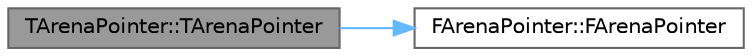 digraph "TArenaPointer::TArenaPointer"
{
 // INTERACTIVE_SVG=YES
 // LATEX_PDF_SIZE
  bgcolor="transparent";
  edge [fontname=Helvetica,fontsize=10,labelfontname=Helvetica,labelfontsize=10];
  node [fontname=Helvetica,fontsize=10,shape=box,height=0.2,width=0.4];
  rankdir="LR";
  Node1 [id="Node000001",label="TArenaPointer::TArenaPointer",height=0.2,width=0.4,color="gray40", fillcolor="grey60", style="filled", fontcolor="black",tooltip=" "];
  Node1 -> Node2 [id="edge1_Node000001_Node000002",color="steelblue1",style="solid",tooltip=" "];
  Node2 [id="Node000002",label="FArenaPointer::FArenaPointer",height=0.2,width=0.4,color="grey40", fillcolor="white", style="filled",URL="$db/d58/classFArenaPointer.html#a8ea3bfcb5c3253ab9d9cb78012b8ed3e",tooltip=" "];
}
